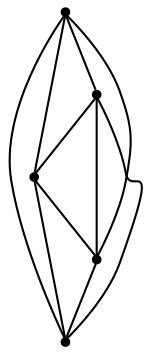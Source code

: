 graph {
  node [shape=point,comment="{\"directed\":false,\"doi\":\"10.1007/978-3-030-04414-5_36\",\"figure\":\"3 (3)\"}"]

  v0 [pos="836.0331728724238,1941.7982486644996"]
  v1 [pos="736.0172398584288,1975.1364844153939"]
  v2 [pos="802.6945285344254,2008.4747201662883"]
  v3 [pos="802.6945285344256,2041.8129559171828"]
  v4 [pos="769.3558841964273,2008.4747201662883"]

  v0 -- v3 [id="-1",pos="836.0331728724238,1941.7982486644996 869.3718172104223,1941.7982486644996 869.3718172104223,1941.7982486644996 869.3718172104223,1941.7982486644996 869.3718172104223,2041.8129559171828 869.3718172104223,2041.8129559171828 869.3718172104223,2041.8129559171828 802.6945285344256,2041.8129559171828 802.6945285344256,2041.8129559171828 802.6945285344256,2041.8129559171828"]
  v0 -- v1 [id="-2",pos="836.0331728724238,1941.7982486644996 836.0331728724238,1908.4600129136052 836.0331728724238,1908.4600129136052 836.0331728724238,1908.4600129136052 736.0172398584288,1908.4600129136052 736.0172398584288,1908.4600129136052 736.0172398584288,1908.4600129136052 736.0172398584288,1975.1364844153939 736.0172398584288,1975.1364844153939 736.0172398584288,1975.1364844153939"]
  v1 -- v3 [id="-4",pos="736.0172398584288,1975.1364844153939 702.6785955204303,1975.1364844153939 702.6785955204303,1975.1364844153939 702.6785955204303,1975.1364844153939 702.6785955204303,2075.1511916680774 702.6785955204303,2075.1511916680774 702.6785955204303,2075.1511916680774 802.6945285344256,2075.1511916680774 802.6945285344256,2075.1511916680774 802.6945285344256,2075.1511916680774 802.6945285344256,2041.8129559171828 802.6945285344256,2041.8129559171828 802.6945285344256,2041.8129559171828"]
  v4 -- v3 [id="-5",pos="769.3558841964273,2008.4747201662883 769.3558841964272,2041.8129559171828 769.3558841964272,2041.8129559171828 769.3558841964272,2041.8129559171828 802.6945285344256,2041.8129559171828 802.6945285344256,2041.8129559171828 802.6945285344256,2041.8129559171828"]
  v4 -- v1 [id="-6",pos="769.3558841964273,2008.4747201662883 736.0172398584288,2008.4747201662883 736.0172398584288,2008.4747201662883 736.0172398584288,2008.4747201662883 736.0172398584288,1975.1364844153939 736.0172398584288,1975.1364844153939 736.0172398584288,1975.1364844153939"]
  v4 -- v2 [id="-7",pos="769.3558841964273,2008.4747201662883 802.6945285344254,2008.4747201662883 802.6945285344254,2008.4747201662883 802.6945285344254,2008.4747201662883"]
  v2 -- v1 [id="-8",pos="802.6945285344254,2008.4747201662883 802.6945285344256,1975.1364844153939 802.6945285344256,1975.1364844153939 802.6945285344256,1975.1364844153939 736.0172398584288,1975.1364844153939 736.0172398584288,1975.1364844153939 736.0172398584288,1975.1364844153939"]
  v3 -- v2 [id="-9",pos="802.6945285344256,2041.8129559171828 802.6945285344254,2008.4747201662883 802.6945285344254,2008.4747201662883 802.6945285344254,2008.4747201662883"]
  v2 -- v0 [id="-11",pos="802.6945285344254,2008.4747201662883 836.0331728724238,2008.4747201662883 836.0331728724238,2008.4747201662883 836.0331728724238,2008.4747201662883 836.0331728724238,1941.7982486644996 836.0331728724238,1941.7982486644996 836.0331728724238,1941.7982486644996"]
  v0 -- v4 [id="-13",pos="836.0331728724238,1941.7982486644996 769.3558841964272,1941.7982486644996 769.3558841964272,1941.7982486644996 769.3558841964272,1941.7982486644996 769.3558841964273,2008.4747201662883 769.3558841964273,2008.4747201662883 769.3558841964273,2008.4747201662883"]
}